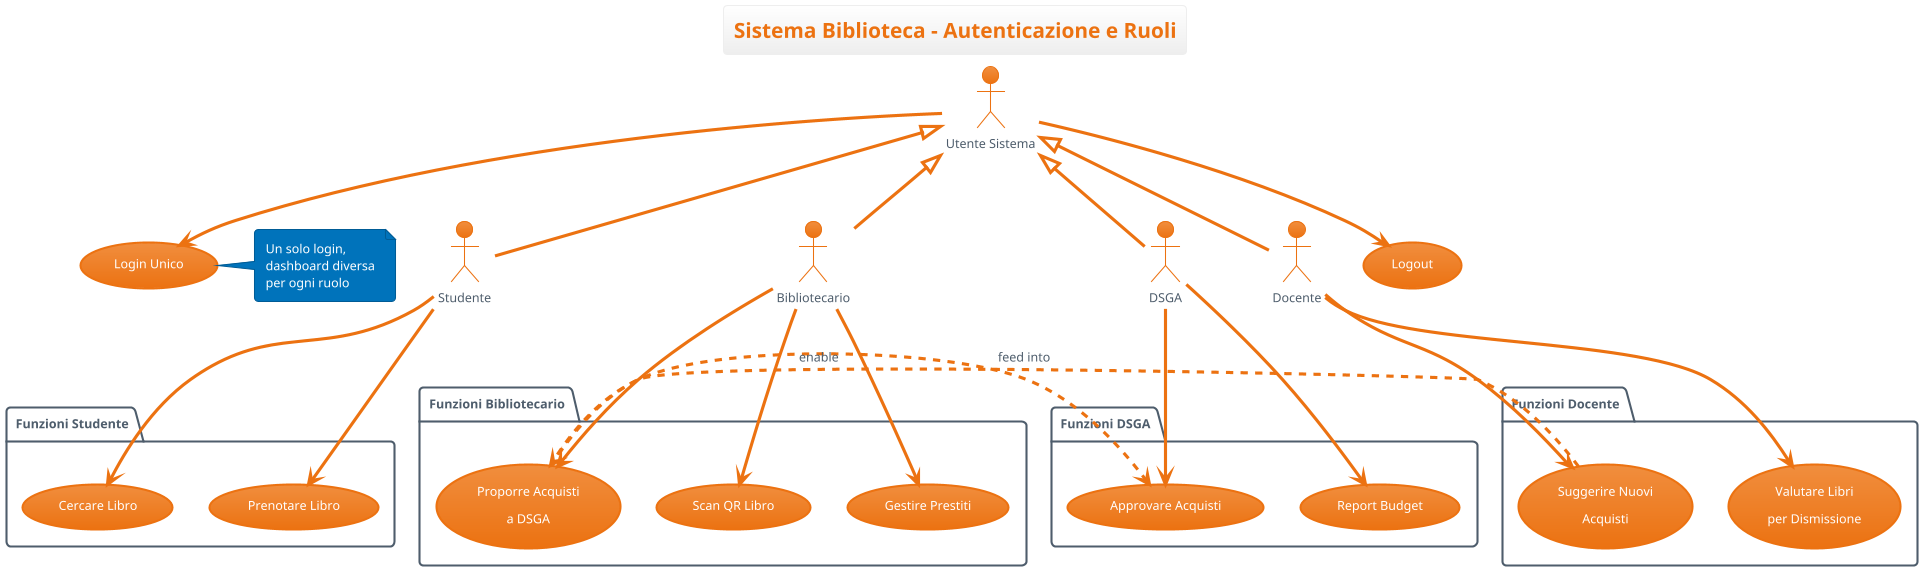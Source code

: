 @startuml BibliotecaAuth
!theme aws-orange
title "Sistema Biblioteca - Autenticazione e Ruoli"

' Gerarchia utenti con generalizzazione
actor "Utente Sistema" as BASE
actor "Studente" as ST
actor "Bibliotecario" as BIB
actor "DSGA" as DSGA
actor "Docente" as DOC

' Relazioni di ereditarietà (tutti sono utenti)
BASE <|-- ST
BASE <|-- BIB
BASE <|-- DSGA
BASE <|-- DOC

' Autenticazione comune
usecase "Login Unico" as LOGIN
usecase "Logout" as LOGOUT

BASE --> LOGIN
BASE --> LOGOUT

' Use cases per ruolo specifico
package "Funzioni Studente" {
  usecase "Cercare Libro" as UC_SEARCH
  usecase "Prenotare Libro" as UC_BOOK
}

package "Funzioni Bibliotecario" {
  usecase "Scan QR Libro" as UC_SCAN
  usecase "Gestire Prestiti" as UC_MANAGE
  usecase "Proporre Acquisti\na DSGA" as UC_PROPOSE
}

package "Funzioni DSGA" {
  usecase "Report Budget" as UC_BUDGET
  usecase "Approvare Acquisti" as UC_APPROVE
}
package "Funzioni Docente" {
  usecase "Valutare Libri\nper Dismissione" as UC_EVAL
  usecase "Suggerire Nuovi\nAcquisti" as UC_SUGGEST
}

' Connessioni specifiche per ruolo
ST --> UC_SEARCH
ST --> UC_BOOK
BIB --> UC_SCAN
BIB --> UC_MANAGE
DSGA --> UC_BUDGET
DSGA --> UC_APPROVE
DOC --> UC_EVAL
DOC --> UC_SUGGEST
BIB --> UC_PROPOSE

' Relazioni tra use cases (flusso logico)
UC_SUGGEST .> UC_PROPOSE : feed into
UC_PROPOSE .> UC_APPROVE : enable

note right of LOGIN : Un solo login,\ndashboard diversa\nper ogni ruolo
@enduml



















